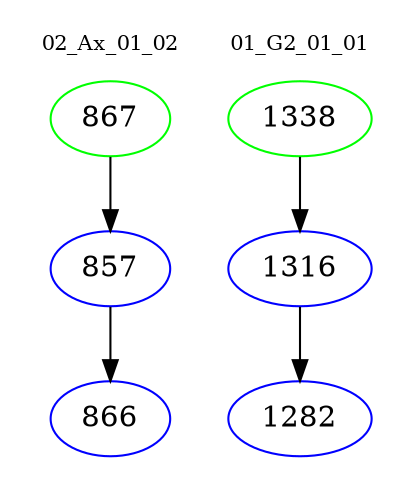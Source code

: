digraph{
subgraph cluster_0 {
color = white
label = "02_Ax_01_02";
fontsize=10;
T0_867 [label="867", color="green"]
T0_867 -> T0_857 [color="black"]
T0_857 [label="857", color="blue"]
T0_857 -> T0_866 [color="black"]
T0_866 [label="866", color="blue"]
}
subgraph cluster_1 {
color = white
label = "01_G2_01_01";
fontsize=10;
T1_1338 [label="1338", color="green"]
T1_1338 -> T1_1316 [color="black"]
T1_1316 [label="1316", color="blue"]
T1_1316 -> T1_1282 [color="black"]
T1_1282 [label="1282", color="blue"]
}
}
